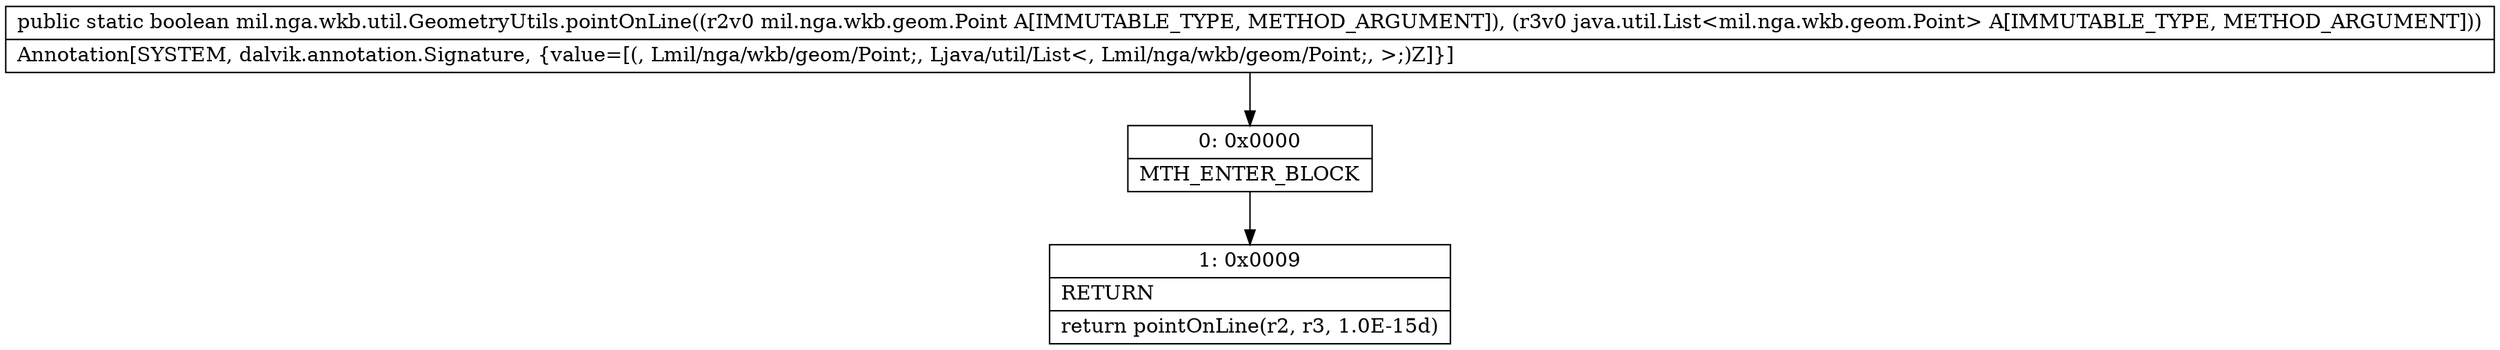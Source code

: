 digraph "CFG formil.nga.wkb.util.GeometryUtils.pointOnLine(Lmil\/nga\/wkb\/geom\/Point;Ljava\/util\/List;)Z" {
Node_0 [shape=record,label="{0\:\ 0x0000|MTH_ENTER_BLOCK\l}"];
Node_1 [shape=record,label="{1\:\ 0x0009|RETURN\l|return pointOnLine(r2, r3, 1.0E\-15d)\l}"];
MethodNode[shape=record,label="{public static boolean mil.nga.wkb.util.GeometryUtils.pointOnLine((r2v0 mil.nga.wkb.geom.Point A[IMMUTABLE_TYPE, METHOD_ARGUMENT]), (r3v0 java.util.List\<mil.nga.wkb.geom.Point\> A[IMMUTABLE_TYPE, METHOD_ARGUMENT]))  | Annotation[SYSTEM, dalvik.annotation.Signature, \{value=[(, Lmil\/nga\/wkb\/geom\/Point;, Ljava\/util\/List\<, Lmil\/nga\/wkb\/geom\/Point;, \>;)Z]\}]\l}"];
MethodNode -> Node_0;
Node_0 -> Node_1;
}

